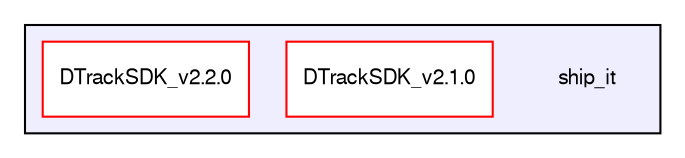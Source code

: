 digraph G {
  compound=true
  node [ fontsize=10, fontname="FreeSans"];
  edge [ labelfontsize=9, labelfontname="FreeSans"];
  subgraph clusterdir_9c24268f95786bdec4a5ac89e3a0a215 {
    graph [ bgcolor="#eeeeff", pencolor="black", label="" URL="dir_9c24268f95786bdec4a5ac89e3a0a215.html"];
    dir_9c24268f95786bdec4a5ac89e3a0a215 [shape=plaintext label="ship_it"];
    dir_47b6f032d025ae6cc5b586fbaed3c876 [shape=box label="DTrackSDK_v2.1.0" color="red" fillcolor="white" style="filled" URL="dir_47b6f032d025ae6cc5b586fbaed3c876.html"];
    dir_d48e814bd4b181e55d6bddd5986ba7d3 [shape=box label="DTrackSDK_v2.2.0" color="red" fillcolor="white" style="filled" URL="dir_d48e814bd4b181e55d6bddd5986ba7d3.html"];
  }
}
